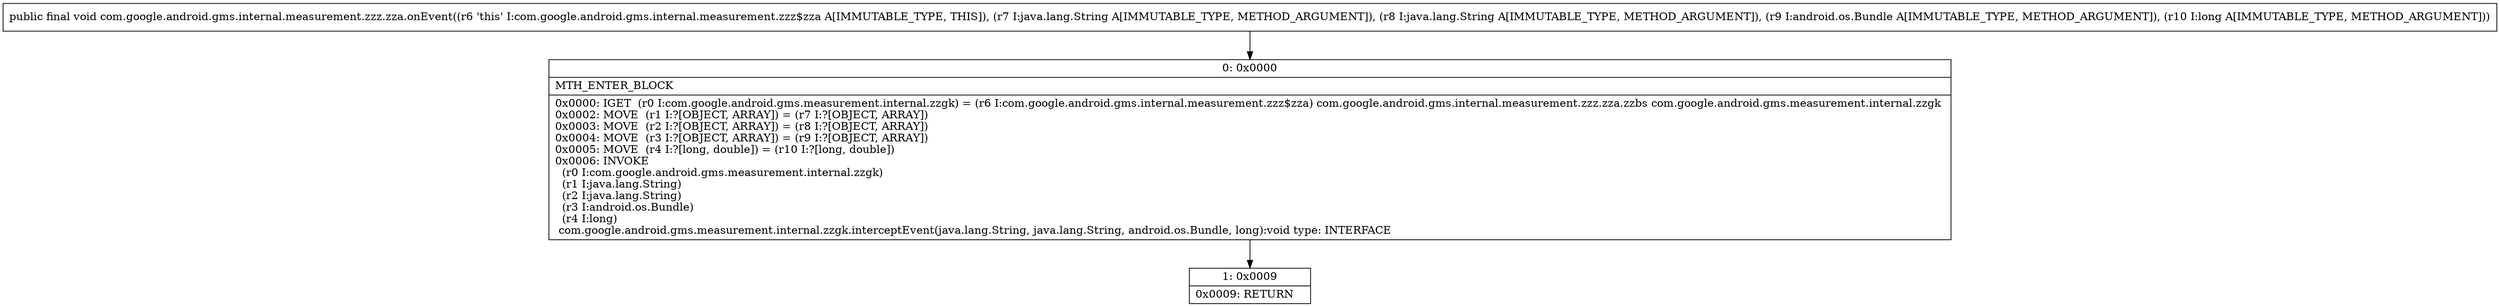 digraph "CFG forcom.google.android.gms.internal.measurement.zzz.zza.onEvent(Ljava\/lang\/String;Ljava\/lang\/String;Landroid\/os\/Bundle;J)V" {
Node_0 [shape=record,label="{0\:\ 0x0000|MTH_ENTER_BLOCK\l|0x0000: IGET  (r0 I:com.google.android.gms.measurement.internal.zzgk) = (r6 I:com.google.android.gms.internal.measurement.zzz$zza) com.google.android.gms.internal.measurement.zzz.zza.zzbs com.google.android.gms.measurement.internal.zzgk \l0x0002: MOVE  (r1 I:?[OBJECT, ARRAY]) = (r7 I:?[OBJECT, ARRAY]) \l0x0003: MOVE  (r2 I:?[OBJECT, ARRAY]) = (r8 I:?[OBJECT, ARRAY]) \l0x0004: MOVE  (r3 I:?[OBJECT, ARRAY]) = (r9 I:?[OBJECT, ARRAY]) \l0x0005: MOVE  (r4 I:?[long, double]) = (r10 I:?[long, double]) \l0x0006: INVOKE  \l  (r0 I:com.google.android.gms.measurement.internal.zzgk)\l  (r1 I:java.lang.String)\l  (r2 I:java.lang.String)\l  (r3 I:android.os.Bundle)\l  (r4 I:long)\l com.google.android.gms.measurement.internal.zzgk.interceptEvent(java.lang.String, java.lang.String, android.os.Bundle, long):void type: INTERFACE \l}"];
Node_1 [shape=record,label="{1\:\ 0x0009|0x0009: RETURN   \l}"];
MethodNode[shape=record,label="{public final void com.google.android.gms.internal.measurement.zzz.zza.onEvent((r6 'this' I:com.google.android.gms.internal.measurement.zzz$zza A[IMMUTABLE_TYPE, THIS]), (r7 I:java.lang.String A[IMMUTABLE_TYPE, METHOD_ARGUMENT]), (r8 I:java.lang.String A[IMMUTABLE_TYPE, METHOD_ARGUMENT]), (r9 I:android.os.Bundle A[IMMUTABLE_TYPE, METHOD_ARGUMENT]), (r10 I:long A[IMMUTABLE_TYPE, METHOD_ARGUMENT])) }"];
MethodNode -> Node_0;
Node_0 -> Node_1;
}

